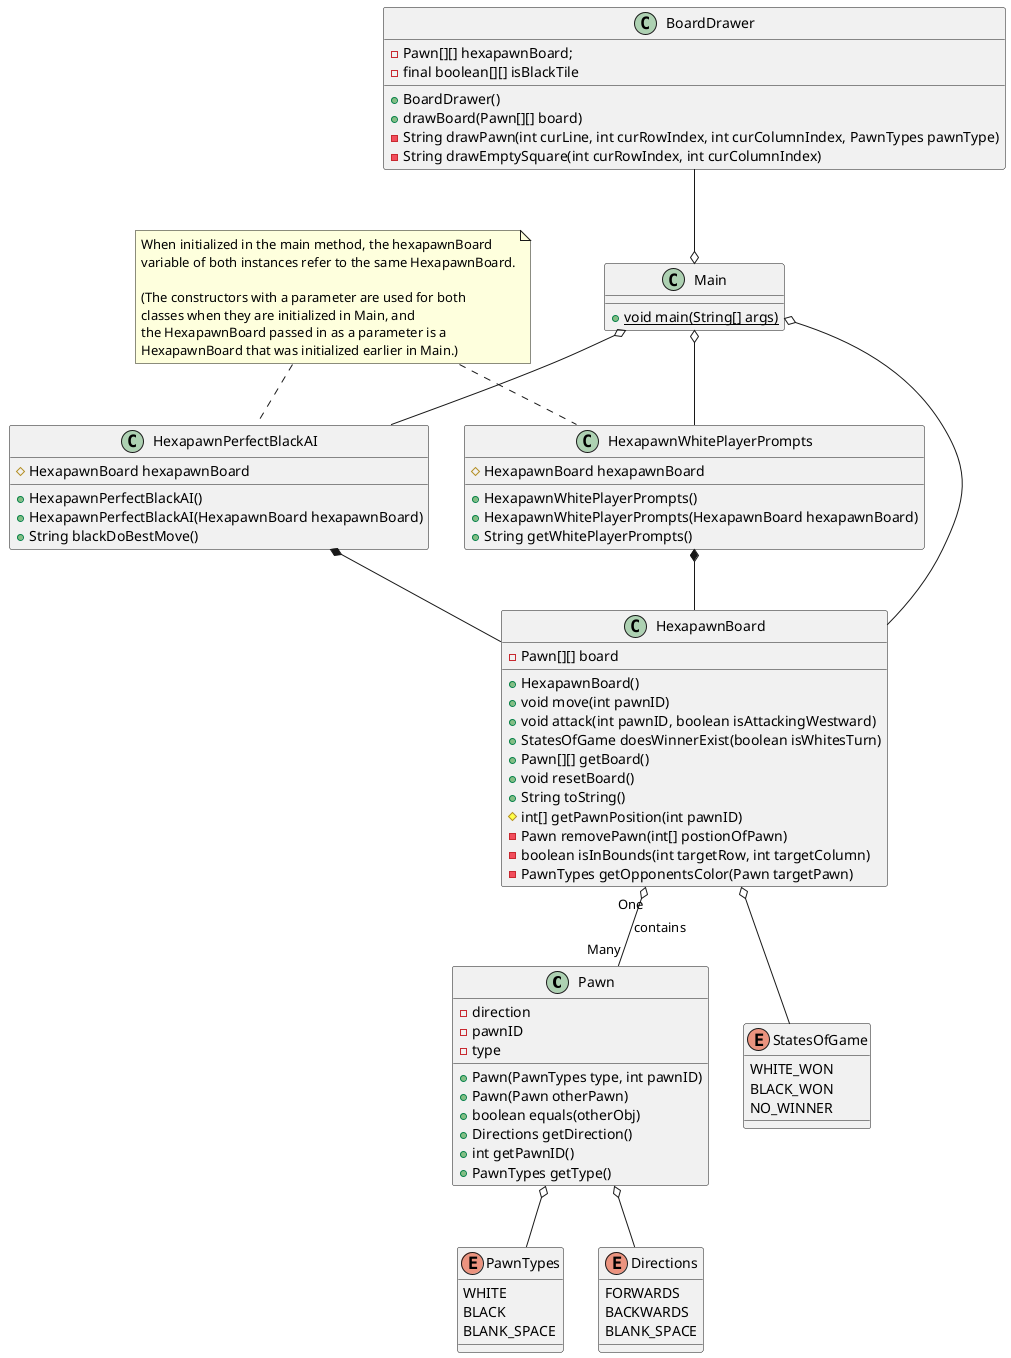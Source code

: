@startuml
'https://plantuml.com/class-diagram


class Pawn{
    - direction
    - {field} pawnID
    - type
    + Pawn(PawnTypes type, int pawnID)
    + Pawn(Pawn otherPawn)
    + boolean equals(otherObj)
    + Directions getDirection()
    + int getPawnID()
    + PawnTypes getType()
}

class HexapawnBoard{
    - Pawn[][] board
    + HexapawnBoard()
    + void move(int pawnID)
    + void attack(int pawnID, boolean isAttackingWestward)
    + StatesOfGame doesWinnerExist(boolean isWhitesTurn)
    + Pawn[][] getBoard()
    + void resetBoard()
    + String toString()
    # int[] getPawnPosition(int pawnID)
    - Pawn removePawn(int[] postionOfPawn)
    - boolean isInBounds(int targetRow, int targetColumn)
    - PawnTypes getOpponentsColor(Pawn targetPawn)
}

class BoardDrawer{
    - Pawn[][] hexapawnBoard;
    - final boolean[][] isBlackTile
    + BoardDrawer()
    + drawBoard(Pawn[][] board)
    - String drawPawn(int curLine, int curRowIndex, int curColumnIndex, PawnTypes pawnType)
    - String drawEmptySquare(int curRowIndex, int curColumnIndex)
}

class HexapawnPerfectBlackAI{
    # HexapawnBoard hexapawnBoard
    + HexapawnPerfectBlackAI()
    + HexapawnPerfectBlackAI(HexapawnBoard hexapawnBoard)
    + String blackDoBestMove()
}

class HexapawnWhitePlayerPrompts{
    # HexapawnBoard hexapawnBoard
    + HexapawnWhitePlayerPrompts()
    + HexapawnWhitePlayerPrompts(HexapawnBoard hexapawnBoard)
    + String getWhitePlayerPrompts()
}

class Main{
    + void {static} main(String[] args)
}

enum PawnTypes{
    WHITE
    BLACK
    BLANK_SPACE
}

enum Directions{
    FORWARDS
    BACKWARDS
    BLANK_SPACE
}

enum StatesOfGame{
    WHITE_WON
    BLACK_WON
    NO_WINNER
}

Pawn o-- PawnTypes
Pawn o-- Directions
HexapawnBoard o-- StatesOfGame
BoardDrawer --o Main
HexapawnPerfectBlackAI *-- HexapawnBoard
HexapawnWhitePlayerPrompts *-- HexapawnBoard
Main o-- HexapawnWhitePlayerPrompts
Main o-- HexapawnPerfectBlackAI
Main o-- HexapawnBoard
HexapawnBoard "One" o-- "Many" Pawn : contains

note as getBoardFromMain
    When initialized in the main method, the hexapawnBoard
    variable of both instances refer to the same HexapawnBoard.

    (The constructors with a parameter are used for both
    classes when they are initialized in Main, and
    the HexapawnBoard passed in as a parameter is a
    HexapawnBoard that was initialized earlier in Main.)
end note

getBoardFromMain . HexapawnPerfectBlackAI
getBoardFromMain .. HexapawnWhitePlayerPrompts

@enduml